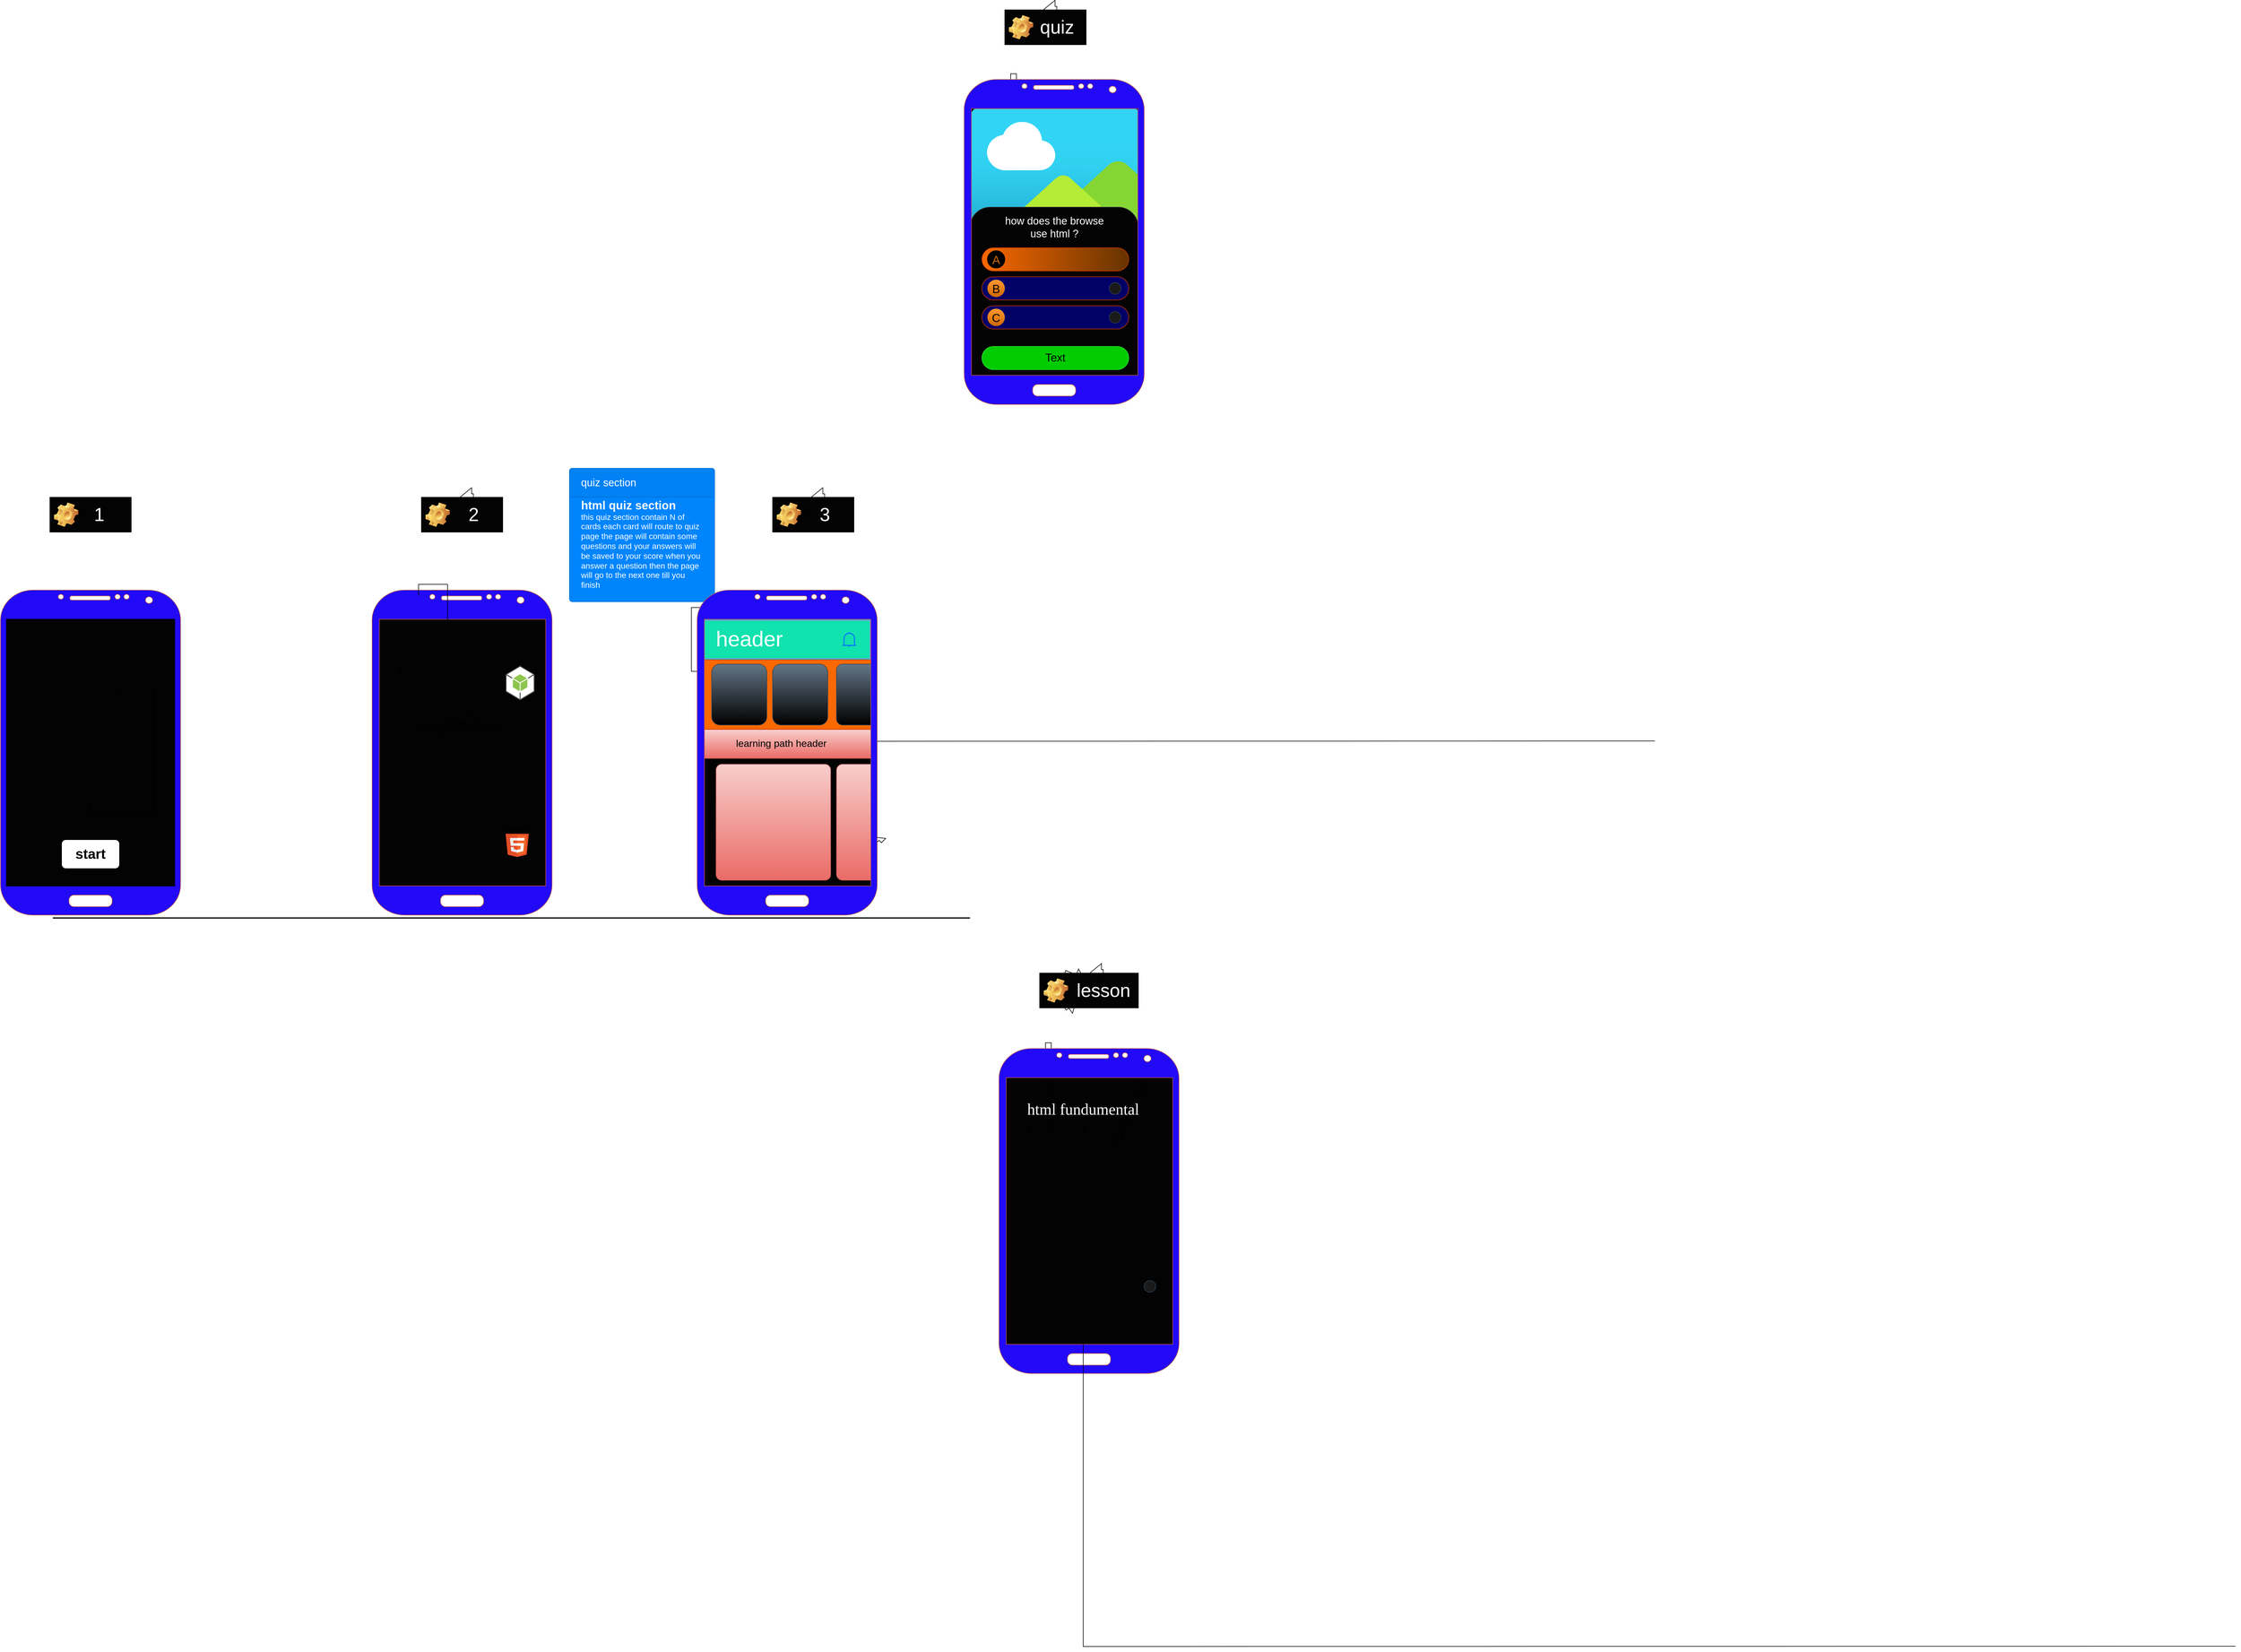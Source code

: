 <mxfile version="21.7.2" type="github">
  <diagram name="Page-1" id="X2JnDKoGHxt49fTbtLQz">
    <mxGraphModel dx="1578" dy="2067" grid="1" gridSize="10" guides="1" tooltips="1" connect="1" arrows="1" fold="1" page="1" pageScale="1" pageWidth="850" pageHeight="1100" math="0" shadow="0">
      <root>
        <mxCell id="0" />
        <mxCell id="1" parent="0" />
        <mxCell id="wpx5yHl7sN_ZGKeGzRwJ-62" value="" style="group" vertex="1" connectable="0" parent="1">
          <mxGeometry x="970" y="230" width="334" height="560" as="geometry" />
        </mxCell>
        <mxCell id="wpx5yHl7sN_ZGKeGzRwJ-46" value="" style="shape=ext;double=1;rounded=0;whiteSpace=wrap;html=1;fillColor=#030303;movable=1;resizable=1;rotatable=1;deletable=1;editable=1;locked=0;connectable=1;" vertex="1" parent="wpx5yHl7sN_ZGKeGzRwJ-62">
          <mxGeometry x="20" y="60" width="290" height="460" as="geometry" />
        </mxCell>
        <mxCell id="wpx5yHl7sN_ZGKeGzRwJ-51" value="" style="shape=image;html=1;verticalAlign=top;verticalLabelPosition=bottom;labelBackgroundColor=#ffffff;imageAspect=0;aspect=fixed;image=https://cdn2.iconfinder.com/data/icons/boxicons-solid-vol-2/24/bxs-planet-128.png;movable=1;resizable=1;rotatable=1;deletable=1;editable=1;locked=0;connectable=1;" vertex="1" parent="wpx5yHl7sN_ZGKeGzRwJ-62">
          <mxGeometry y="20" width="120" height="120" as="geometry" />
        </mxCell>
        <mxCell id="wpx5yHl7sN_ZGKeGzRwJ-53" value="" style="shape=image;html=1;verticalAlign=top;verticalLabelPosition=bottom;labelBackgroundColor=#ffffff;imageAspect=0;aspect=fixed;image=https://cdn2.iconfinder.com/data/icons/boxicons-solid-vol-2/24/bxs-planet-128.png;movable=1;resizable=1;rotatable=1;deletable=1;editable=1;locked=0;connectable=1;" vertex="1" parent="wpx5yHl7sN_ZGKeGzRwJ-62">
          <mxGeometry x="210" y="120" width="120" height="120" as="geometry" />
        </mxCell>
        <mxCell id="wpx5yHl7sN_ZGKeGzRwJ-54" value="" style="shape=image;html=1;verticalAlign=top;verticalLabelPosition=bottom;labelBackgroundColor=#ffffff;imageAspect=0;aspect=fixed;image=https://cdn2.iconfinder.com/data/icons/boxicons-solid-vol-2/24/bxs-planet-128.png;movable=1;resizable=1;rotatable=1;deletable=1;editable=1;locked=0;connectable=1;" vertex="1" parent="wpx5yHl7sN_ZGKeGzRwJ-62">
          <mxGeometry y="270" width="120" height="120" as="geometry" />
        </mxCell>
        <mxCell id="wpx5yHl7sN_ZGKeGzRwJ-55" value="" style="shape=image;html=1;verticalAlign=top;verticalLabelPosition=bottom;labelBackgroundColor=#ffffff;imageAspect=0;aspect=fixed;image=https://cdn2.iconfinder.com/data/icons/boxicons-solid-vol-2/24/bxs-planet-128.png;movable=1;resizable=1;rotatable=1;deletable=1;editable=1;locked=0;connectable=1;" vertex="1" parent="wpx5yHl7sN_ZGKeGzRwJ-62">
          <mxGeometry x="210" y="390" width="120" height="120" as="geometry" />
        </mxCell>
        <mxCell id="wpx5yHl7sN_ZGKeGzRwJ-44" value="" style="verticalLabelPosition=bottom;verticalAlign=top;html=1;shadow=0;dashed=0;strokeWidth=1;shape=mxgraph.android.phone2;strokeColor=#b85450;fillColor=#220AF8;movable=1;resizable=1;rotatable=1;deletable=1;editable=1;locked=0;connectable=1;perimeterSpacing=10;" vertex="1" parent="wpx5yHl7sN_ZGKeGzRwJ-62">
          <mxGeometry x="10" y="10" width="310" height="560" as="geometry" />
        </mxCell>
        <mxCell id="wpx5yHl7sN_ZGKeGzRwJ-52" style="edgeStyle=orthogonalEdgeStyle;rounded=0;orthogonalLoop=1;jettySize=auto;html=1;exitX=0.75;exitY=0;exitDx=0;exitDy=0;fontFamily=Helvetica;fontSize=12;fontColor=default;movable=1;resizable=1;rotatable=1;deletable=1;editable=1;locked=0;connectable=1;" edge="1" parent="wpx5yHl7sN_ZGKeGzRwJ-62" source="wpx5yHl7sN_ZGKeGzRwJ-51" target="wpx5yHl7sN_ZGKeGzRwJ-51">
          <mxGeometry relative="1" as="geometry" />
        </mxCell>
        <mxCell id="wpx5yHl7sN_ZGKeGzRwJ-88" value="" style="dashed=0;outlineConnect=0;html=1;align=center;labelPosition=center;verticalLabelPosition=bottom;verticalAlign=top;shape=mxgraph.weblogos.html5;rounded=0;fontFamily=Helvetica;fontSize=12;fontColor=#FFFFFF;fillColor=none;gradientColor=none;" vertex="1" parent="wpx5yHl7sN_ZGKeGzRwJ-62">
          <mxGeometry x="240" y="420" width="40" height="50" as="geometry" />
        </mxCell>
        <mxCell id="wpx5yHl7sN_ZGKeGzRwJ-89" value="" style="shape=image;html=1;verticalAlign=top;verticalLabelPosition=bottom;labelBackgroundColor=#ffffff;imageAspect=0;aspect=fixed;image=https://cdn1.iconfinder.com/data/icons/hawcons/32/699766-icon-12-file-css-128.png;rounded=0;fontFamily=Helvetica;fontSize=12;fontColor=#FFFFFF;fillColor=none;gradientColor=none;" vertex="1" parent="wpx5yHl7sN_ZGKeGzRwJ-62">
          <mxGeometry x="10" y="270" width="90" height="90" as="geometry" />
        </mxCell>
        <mxCell id="wpx5yHl7sN_ZGKeGzRwJ-91" value="" style="outlineConnect=0;dashed=0;verticalLabelPosition=bottom;verticalAlign=top;align=center;html=1;shape=mxgraph.aws3.android;fillColor=#8CC64F;gradientColor=none;rounded=0;fontFamily=Helvetica;fontSize=12;fontColor=#FFFFFF;" vertex="1" parent="wpx5yHl7sN_ZGKeGzRwJ-62">
          <mxGeometry x="240" y="140" width="50" height="60" as="geometry" />
        </mxCell>
        <mxCell id="wpx5yHl7sN_ZGKeGzRwJ-92" value="" style="shape=image;html=1;verticalAlign=top;verticalLabelPosition=bottom;labelBackgroundColor=#ffffff;imageAspect=0;aspect=fixed;image=https://cdn1.iconfinder.com/data/icons/hawcons/32/700045-icon-86-document-file-php-128.png;rounded=0;fontFamily=Helvetica;fontSize=12;fontColor=#FFFFFF;fillColor=none;gradientColor=none;" vertex="1" parent="wpx5yHl7sN_ZGKeGzRwJ-62">
          <mxGeometry x="40" y="60" width="50" height="50" as="geometry" />
        </mxCell>
        <mxCell id="wpx5yHl7sN_ZGKeGzRwJ-64" value="" style="group" vertex="1" connectable="0" parent="1">
          <mxGeometry x="1065" y="80" width="140" height="60" as="geometry" />
        </mxCell>
        <mxCell id="wpx5yHl7sN_ZGKeGzRwJ-58" value="f" style="label;whiteSpace=wrap;html=1;image=img/clipart/Gear_128x128.png;rounded=0;strokeColor=default;fontFamily=Helvetica;fontSize=12;fontColor=default;fillColor=#030303;" vertex="1" parent="wpx5yHl7sN_ZGKeGzRwJ-64">
          <mxGeometry width="140" height="60" as="geometry" />
        </mxCell>
        <mxCell id="wpx5yHl7sN_ZGKeGzRwJ-60" value="2" style="text;html=1;strokeColor=none;fillColor=none;align=center;verticalAlign=middle;whiteSpace=wrap;rounded=0;fontSize=32;fontFamily=Helvetica;fontColor=#FFFFFF;perimeterSpacing=16;strokeWidth=7;" vertex="1" parent="wpx5yHl7sN_ZGKeGzRwJ-64">
          <mxGeometry x="60" y="15" width="60" height="30" as="geometry" />
        </mxCell>
        <mxCell id="wpx5yHl7sN_ZGKeGzRwJ-63" style="edgeStyle=none;shape=flexArrow;rounded=0;orthogonalLoop=1;jettySize=auto;html=1;exitX=0.5;exitY=0;exitDx=0;exitDy=0;entryX=0.25;entryY=0;entryDx=0;entryDy=0;fontFamily=Helvetica;fontSize=12;fontColor=#FFFFFF;" edge="1" parent="wpx5yHl7sN_ZGKeGzRwJ-64" source="wpx5yHl7sN_ZGKeGzRwJ-60" target="wpx5yHl7sN_ZGKeGzRwJ-60">
          <mxGeometry relative="1" as="geometry" />
        </mxCell>
        <mxCell id="wpx5yHl7sN_ZGKeGzRwJ-65" value="" style="group" vertex="1" connectable="0" parent="1">
          <mxGeometry x="425" y="80" width="140" height="60" as="geometry" />
        </mxCell>
        <mxCell id="wpx5yHl7sN_ZGKeGzRwJ-56" value="f" style="label;whiteSpace=wrap;html=1;image=img/clipart/Gear_128x128.png;rounded=0;strokeColor=default;fontFamily=Helvetica;fontSize=12;fontColor=default;fillColor=#030303;" vertex="1" parent="wpx5yHl7sN_ZGKeGzRwJ-65">
          <mxGeometry width="140" height="60" as="geometry" />
        </mxCell>
        <mxCell id="wpx5yHl7sN_ZGKeGzRwJ-57" value="1" style="text;html=1;strokeColor=none;fillColor=none;align=center;verticalAlign=middle;whiteSpace=wrap;rounded=0;fontSize=32;fontFamily=Helvetica;fontColor=#FFFFFF;perimeterSpacing=16;strokeWidth=7;" vertex="1" parent="wpx5yHl7sN_ZGKeGzRwJ-65">
          <mxGeometry x="55" y="15" width="60" height="30" as="geometry" />
        </mxCell>
        <mxCell id="wpx5yHl7sN_ZGKeGzRwJ-74" value="" style="shape=link;html=1;rounded=0;fontFamily=Helvetica;fontSize=12;fontColor=#FFFFFF;" edge="1" parent="1">
          <mxGeometry width="100" relative="1" as="geometry">
            <mxPoint x="1080" y="480" as="sourcePoint" />
            <mxPoint x="1180" y="480" as="targetPoint" />
          </mxGeometry>
        </mxCell>
        <mxCell id="wpx5yHl7sN_ZGKeGzRwJ-76" value="" style="line;strokeWidth=2;html=1;rounded=0;fontFamily=Helvetica;fontSize=12;fontColor=#FFFFFF;fillColor=none;gradientColor=none;" vertex="1" parent="1">
          <mxGeometry x="1050" y="470" width="160" height="10" as="geometry" />
        </mxCell>
        <mxCell id="wpx5yHl7sN_ZGKeGzRwJ-77" value="" style="line;strokeWidth=2;html=1;rounded=0;fontFamily=Helvetica;fontSize=12;fontColor=#FFFFFF;fillColor=none;gradientColor=none;" vertex="1" parent="1">
          <mxGeometry x="430" y="700" width="1580" height="210" as="geometry" />
        </mxCell>
        <mxCell id="wpx5yHl7sN_ZGKeGzRwJ-78" value="" style="group" vertex="1" connectable="0" parent="1">
          <mxGeometry x="340" y="240" width="310" height="560" as="geometry" />
        </mxCell>
        <mxCell id="wpx5yHl7sN_ZGKeGzRwJ-9" value="" style="verticalLabelPosition=bottom;verticalAlign=top;html=1;shadow=0;dashed=0;strokeWidth=1;shape=mxgraph.android.phone2;strokeColor=#b85450;fillColor=#220AF8;movable=1;resizable=1;rotatable=1;deletable=1;editable=1;locked=0;connectable=1;" vertex="1" parent="wpx5yHl7sN_ZGKeGzRwJ-78">
          <mxGeometry width="310" height="560" as="geometry" />
        </mxCell>
        <mxCell id="wpx5yHl7sN_ZGKeGzRwJ-22" value="" style="group;movable=1;resizable=1;rotatable=1;deletable=1;editable=1;locked=0;connectable=1;" vertex="1" connectable="0" parent="wpx5yHl7sN_ZGKeGzRwJ-78">
          <mxGeometry x="10" y="50" width="290" height="460" as="geometry" />
        </mxCell>
        <mxCell id="wpx5yHl7sN_ZGKeGzRwJ-13" value="" style="shape=ext;double=1;rounded=0;whiteSpace=wrap;html=1;fillColor=#030303;movable=1;resizable=1;rotatable=1;deletable=1;editable=1;locked=0;connectable=1;" vertex="1" parent="wpx5yHl7sN_ZGKeGzRwJ-22">
          <mxGeometry width="290" height="460" as="geometry" />
        </mxCell>
        <mxCell id="wpx5yHl7sN_ZGKeGzRwJ-24" value="" style="group;movable=1;resizable=1;rotatable=1;deletable=1;editable=1;locked=0;connectable=1;" vertex="1" connectable="0" parent="wpx5yHl7sN_ZGKeGzRwJ-22">
          <mxGeometry x="95" y="380" width="100" height="50" as="geometry" />
        </mxCell>
        <mxCell id="wpx5yHl7sN_ZGKeGzRwJ-17" value="" style="rounded=1;whiteSpace=wrap;html=1;movable=1;resizable=1;rotatable=1;deletable=1;editable=1;locked=0;connectable=1;" vertex="1" parent="wpx5yHl7sN_ZGKeGzRwJ-24">
          <mxGeometry width="100" height="50" as="geometry" />
        </mxCell>
        <mxCell id="wpx5yHl7sN_ZGKeGzRwJ-20" value="&lt;h1&gt;start&lt;/h1&gt;" style="text;html=1;strokeColor=none;fillColor=none;align=center;verticalAlign=middle;whiteSpace=wrap;rounded=0;movable=1;resizable=1;rotatable=1;deletable=1;editable=1;locked=0;connectable=1;" vertex="1" parent="wpx5yHl7sN_ZGKeGzRwJ-24">
          <mxGeometry x="20" y="10" width="60" height="30" as="geometry" />
        </mxCell>
        <mxCell id="wpx5yHl7sN_ZGKeGzRwJ-25" value="" style="group;movable=1;resizable=1;rotatable=1;deletable=1;editable=1;locked=0;connectable=1;" vertex="1" connectable="0" parent="wpx5yHl7sN_ZGKeGzRwJ-22">
          <mxGeometry x="55" y="140" width="180" height="180" as="geometry" />
        </mxCell>
        <mxCell id="wpx5yHl7sN_ZGKeGzRwJ-19" value="" style="shape=image;html=1;verticalAlign=top;verticalLabelPosition=bottom;labelBackgroundColor=#ffffff;imageAspect=0;aspect=fixed;image=https://cdn2.iconfinder.com/data/icons/boxicons-solid-vol-2/24/bxs-planet-128.png;movable=1;resizable=1;rotatable=1;deletable=1;editable=1;locked=0;connectable=1;" vertex="1" parent="wpx5yHl7sN_ZGKeGzRwJ-25">
          <mxGeometry width="180" height="180" as="geometry" />
        </mxCell>
        <mxCell id="wpx5yHl7sN_ZGKeGzRwJ-23" style="edgeStyle=orthogonalEdgeStyle;rounded=0;orthogonalLoop=1;jettySize=auto;html=1;exitX=0.75;exitY=0;exitDx=0;exitDy=0;fontFamily=Helvetica;fontSize=12;fontColor=default;movable=1;resizable=1;rotatable=1;deletable=1;editable=1;locked=0;connectable=1;" edge="1" parent="wpx5yHl7sN_ZGKeGzRwJ-25" source="wpx5yHl7sN_ZGKeGzRwJ-19" target="wpx5yHl7sN_ZGKeGzRwJ-19">
          <mxGeometry relative="1" as="geometry" />
        </mxCell>
        <mxCell id="wpx5yHl7sN_ZGKeGzRwJ-80" value="" style="edgeStyle=elbowEdgeStyle;elbow=vertical;endArrow=classic;html=1;curved=0;rounded=0;endSize=8;startSize=8;fontFamily=Helvetica;fontSize=12;fontColor=#FFFFFF;shape=flexArrow;" edge="1" parent="1">
          <mxGeometry width="50" height="50" relative="1" as="geometry">
            <mxPoint x="1100" y="500" as="sourcePoint" />
            <mxPoint x="1150" y="450" as="targetPoint" />
          </mxGeometry>
        </mxCell>
        <mxCell id="wpx5yHl7sN_ZGKeGzRwJ-83" value="" style="group" vertex="1" connectable="0" parent="1">
          <mxGeometry x="1670" y="80" width="140" height="60" as="geometry" />
        </mxCell>
        <mxCell id="wpx5yHl7sN_ZGKeGzRwJ-84" value="f" style="label;whiteSpace=wrap;html=1;image=img/clipart/Gear_128x128.png;rounded=0;strokeColor=default;fontFamily=Helvetica;fontSize=12;fontColor=default;fillColor=#030303;" vertex="1" parent="wpx5yHl7sN_ZGKeGzRwJ-83">
          <mxGeometry width="140" height="60" as="geometry" />
        </mxCell>
        <mxCell id="wpx5yHl7sN_ZGKeGzRwJ-85" value="3" style="text;html=1;strokeColor=none;fillColor=none;align=center;verticalAlign=middle;whiteSpace=wrap;rounded=0;fontSize=32;fontFamily=Helvetica;fontColor=#FFFFFF;perimeterSpacing=16;strokeWidth=7;" vertex="1" parent="wpx5yHl7sN_ZGKeGzRwJ-83">
          <mxGeometry x="60" y="15" width="60" height="30" as="geometry" />
        </mxCell>
        <mxCell id="wpx5yHl7sN_ZGKeGzRwJ-86" style="edgeStyle=none;shape=flexArrow;rounded=0;orthogonalLoop=1;jettySize=auto;html=1;exitX=0.5;exitY=0;exitDx=0;exitDy=0;entryX=0.25;entryY=0;entryDx=0;entryDy=0;fontFamily=Helvetica;fontSize=12;fontColor=#FFFFFF;" edge="1" parent="wpx5yHl7sN_ZGKeGzRwJ-83" source="wpx5yHl7sN_ZGKeGzRwJ-85" target="wpx5yHl7sN_ZGKeGzRwJ-85">
          <mxGeometry relative="1" as="geometry" />
        </mxCell>
        <mxCell id="wpx5yHl7sN_ZGKeGzRwJ-133" value="&lt;span style=&quot;font-size: 20px;&quot;&gt;&lt;b&gt;html quiz section&amp;nbsp;&lt;/b&gt;&lt;/span&gt;&lt;br style=&quot;font-size: 14px&quot;&gt;this quiz section contain N of cards each card will route to quiz page the page will contain some questions and your answers will be saved to your score when you answer a question then the page will go to the next one till you finish&amp;nbsp;" style="html=1;shadow=0;dashed=0;shape=mxgraph.bootstrap.rrect;rSize=5;strokeColor=#0071D5;html=1;whiteSpace=wrap;fillColor=#0085FC;fontColor=#ffffff;verticalAlign=bottom;align=left;spacing=20;spacingBottom=0;fontSize=14;rounded=0;fontFamily=Helvetica;" vertex="1" parent="1">
          <mxGeometry x="1320" y="30" width="250" height="230" as="geometry" />
        </mxCell>
        <mxCell id="wpx5yHl7sN_ZGKeGzRwJ-134" value="quiz section&amp;nbsp;" style="html=1;shadow=0;dashed=0;shape=mxgraph.bootstrap.topButton;rSize=5;perimeter=none;whiteSpace=wrap;fillColor=#0081F4;strokeColor=#0071D5;fontColor=#ffffff;resizeWidth=1;fontSize=18;align=left;spacing=20;rounded=0;fontFamily=Helvetica;" vertex="1" parent="wpx5yHl7sN_ZGKeGzRwJ-133">
          <mxGeometry width="250" height="50" relative="1" as="geometry" />
        </mxCell>
        <mxCell id="wpx5yHl7sN_ZGKeGzRwJ-66" value="" style="group;" vertex="1" connectable="0" parent="1">
          <mxGeometry x="1530" y="240" width="330" height="560" as="geometry" />
        </mxCell>
        <mxCell id="wpx5yHl7sN_ZGKeGzRwJ-144" value="" style="rounded=1;whiteSpace=wrap;html=1;fontFamily=Helvetica;fontSize=12;fillColor=#f8cecc;gradientColor=#ea6b66;strokeColor=#b85450;" vertex="1" parent="wpx5yHl7sN_ZGKeGzRwJ-66">
          <mxGeometry x="42.5" y="300" width="197.5" height="200" as="geometry" />
        </mxCell>
        <mxCell id="wpx5yHl7sN_ZGKeGzRwJ-67" value="" style="shape=ext;double=1;rounded=0;whiteSpace=wrap;html=1;fillColor=#030303;movable=1;resizable=1;rotatable=1;deletable=1;editable=1;locked=0;connectable=1;" vertex="1" parent="wpx5yHl7sN_ZGKeGzRwJ-66">
          <mxGeometry x="20" y="50" width="290" height="460" as="geometry" />
        </mxCell>
        <mxCell id="wpx5yHl7sN_ZGKeGzRwJ-73" style="edgeStyle=orthogonalEdgeStyle;rounded=0;orthogonalLoop=1;jettySize=auto;html=1;exitX=0.75;exitY=0;exitDx=0;exitDy=0;fontFamily=Helvetica;fontSize=12;fontColor=default;movable=1;resizable=1;rotatable=1;deletable=1;editable=1;locked=0;connectable=1;" edge="1" parent="wpx5yHl7sN_ZGKeGzRwJ-66" source="wpx5yHl7sN_ZGKeGzRwJ-93">
          <mxGeometry relative="1" as="geometry">
            <mxPoint x="90" y="20" as="sourcePoint" />
            <mxPoint x="60.0" y="140" as="targetPoint" />
          </mxGeometry>
        </mxCell>
        <mxCell id="wpx5yHl7sN_ZGKeGzRwJ-94" value="" style="edgeStyle=orthogonalEdgeStyle;rounded=0;orthogonalLoop=1;jettySize=auto;html=1;exitX=0.75;exitY=0;exitDx=0;exitDy=0;fontFamily=Helvetica;fontSize=12;fontColor=default;movable=1;resizable=1;rotatable=1;deletable=1;editable=1;locked=0;connectable=1;" edge="1" parent="wpx5yHl7sN_ZGKeGzRwJ-66" target="wpx5yHl7sN_ZGKeGzRwJ-93">
          <mxGeometry relative="1" as="geometry">
            <mxPoint x="1660" y="260" as="sourcePoint" />
            <mxPoint x="1630.0" y="380" as="targetPoint" />
          </mxGeometry>
        </mxCell>
        <mxCell id="wpx5yHl7sN_ZGKeGzRwJ-93" value="" style="shape=ext;double=1;rounded=0;whiteSpace=wrap;html=1;fontFamily=Helvetica;fontSize=12;fontColor=#FFFFFF;fillColor=#12e2ae;gradientColor=none;strokeColor=#B266FF;" vertex="1" parent="wpx5yHl7sN_ZGKeGzRwJ-66">
          <mxGeometry x="20" y="50" width="290" height="70" as="geometry" />
        </mxCell>
        <mxCell id="wpx5yHl7sN_ZGKeGzRwJ-103" value="header" style="text;html=1;strokeColor=none;fillColor=none;align=center;verticalAlign=middle;whiteSpace=wrap;rounded=0;fontSize=37;fontFamily=Helvetica;fontColor=#FFFFFF;" vertex="1" parent="wpx5yHl7sN_ZGKeGzRwJ-66">
          <mxGeometry x="70" y="70" width="60" height="30" as="geometry" />
        </mxCell>
        <mxCell id="wpx5yHl7sN_ZGKeGzRwJ-104" value="" style="html=1;verticalLabelPosition=bottom;align=center;labelBackgroundColor=#ffffff;verticalAlign=top;strokeWidth=2;strokeColor=#0080F0;shadow=0;dashed=0;shape=mxgraph.ios7.icons.bell;rounded=0;fontFamily=Helvetica;fontSize=12;fontColor=#FFFFFF;fillColor=none;gradientColor=none;" vertex="1" parent="wpx5yHl7sN_ZGKeGzRwJ-66">
          <mxGeometry x="260" y="73.45" width="24" height="23.1" as="geometry" />
        </mxCell>
        <mxCell id="wpx5yHl7sN_ZGKeGzRwJ-136" value="" style="rounded=0;whiteSpace=wrap;html=1;fontFamily=Helvetica;fontSize=12;fillColor=#f8cecc;gradientColor=#ea6b66;strokeColor=#b85450;" vertex="1" parent="wpx5yHl7sN_ZGKeGzRwJ-66">
          <mxGeometry x="20" y="240" width="290" height="50" as="geometry" />
        </mxCell>
        <mxCell id="wpx5yHl7sN_ZGKeGzRwJ-137" value="learning path header" style="text;html=1;strokeColor=none;fillColor=none;align=center;verticalAlign=middle;whiteSpace=wrap;rounded=0;fontSize=17;fontFamily=Helvetica;fontColor=#000000;" vertex="1" parent="wpx5yHl7sN_ZGKeGzRwJ-66">
          <mxGeometry x="70" y="250" width="170" height="30" as="geometry" />
        </mxCell>
        <mxCell id="wpx5yHl7sN_ZGKeGzRwJ-138" value="" style="group" vertex="1" connectable="0" parent="wpx5yHl7sN_ZGKeGzRwJ-66">
          <mxGeometry x="20" y="120" width="300" height="120" as="geometry" />
        </mxCell>
        <mxCell id="wpx5yHl7sN_ZGKeGzRwJ-105" value="" style="rounded=0;whiteSpace=wrap;html=1;fontFamily=Helvetica;fontSize=12;fontColor=#000000;fillColor=#fa6800;strokeColor=#C73500;" vertex="1" parent="wpx5yHl7sN_ZGKeGzRwJ-138">
          <mxGeometry width="290" height="120" as="geometry" />
        </mxCell>
        <mxCell id="wpx5yHl7sN_ZGKeGzRwJ-106" value="" style="rounded=1;whiteSpace=wrap;html=1;fontFamily=Helvetica;fontSize=12;fontColor=#ffffff;fillColor=#647687;strokeColor=#314354;gradientColor=default;" vertex="1" parent="wpx5yHl7sN_ZGKeGzRwJ-138">
          <mxGeometry x="15" y="7.5" width="95" height="105" as="geometry" />
        </mxCell>
        <mxCell id="wpx5yHl7sN_ZGKeGzRwJ-107" value="" style="rounded=1;whiteSpace=wrap;html=1;fontFamily=Helvetica;fontSize=12;fontColor=#ffffff;fillColor=#647687;strokeColor=#314354;gradientColor=default;" vertex="1" parent="wpx5yHl7sN_ZGKeGzRwJ-138">
          <mxGeometry x="120" y="7.5" width="95" height="105" as="geometry" />
        </mxCell>
        <mxCell id="wpx5yHl7sN_ZGKeGzRwJ-132" value="" style="rounded=1;whiteSpace=wrap;html=1;fontFamily=Helvetica;fontSize=12;fontColor=#ffffff;fillColor=#647687;strokeColor=#314354;gradientColor=default;" vertex="1" parent="wpx5yHl7sN_ZGKeGzRwJ-138">
          <mxGeometry x="230" y="7.5" width="70" height="105" as="geometry" />
        </mxCell>
        <mxCell id="wpx5yHl7sN_ZGKeGzRwJ-140" value="" style="rounded=0;whiteSpace=wrap;html=1;fontFamily=Helvetica;fontSize=12;fontColor=#FFFFFF;fillColor=none;gradientColor=none;" vertex="1" parent="wpx5yHl7sN_ZGKeGzRwJ-66">
          <mxGeometry x="120" y="300" width="120" height="60" as="geometry" />
        </mxCell>
        <mxCell id="wpx5yHl7sN_ZGKeGzRwJ-145" value="" style="rounded=1;whiteSpace=wrap;html=1;fontFamily=Helvetica;fontSize=12;fillColor=#f8cecc;gradientColor=#ea6b66;strokeColor=#b85450;arcSize=5;" vertex="1" parent="wpx5yHl7sN_ZGKeGzRwJ-66">
          <mxGeometry x="42.5" y="300" width="197.5" height="200" as="geometry" />
        </mxCell>
        <mxCell id="wpx5yHl7sN_ZGKeGzRwJ-142" value="" style="rounded=1;whiteSpace=wrap;html=1;fontFamily=Helvetica;fontSize=12;fillColor=#f8cecc;gradientColor=#ea6b66;strokeColor=#b85450;" vertex="1" parent="wpx5yHl7sN_ZGKeGzRwJ-66">
          <mxGeometry x="250" y="300" width="70" height="200" as="geometry" />
        </mxCell>
        <mxCell id="wpx5yHl7sN_ZGKeGzRwJ-143" style="edgeStyle=none;shape=flexArrow;rounded=0;orthogonalLoop=1;jettySize=auto;html=1;fontFamily=Helvetica;fontSize=12;fontColor=#FFFFFF;" edge="1" parent="wpx5yHl7sN_ZGKeGzRwJ-66" source="wpx5yHl7sN_ZGKeGzRwJ-142" target="wpx5yHl7sN_ZGKeGzRwJ-67">
          <mxGeometry relative="1" as="geometry" />
        </mxCell>
        <mxCell id="wpx5yHl7sN_ZGKeGzRwJ-72" value="" style="verticalLabelPosition=bottom;verticalAlign=top;html=1;shadow=0;dashed=0;strokeWidth=1;shape=mxgraph.android.phone2;strokeColor=#b85450;fillColor=#220AF8;movable=1;resizable=1;rotatable=1;deletable=1;editable=1;locked=0;connectable=1;perimeterSpacing=10;" vertex="1" parent="wpx5yHl7sN_ZGKeGzRwJ-66">
          <mxGeometry x="10" width="310" height="560" as="geometry" />
        </mxCell>
        <mxCell id="wpx5yHl7sN_ZGKeGzRwJ-217" value="" style="group" vertex="1" connectable="0" parent="1">
          <mxGeometry x="1990" y="-760" width="334" height="670" as="geometry" />
        </mxCell>
        <mxCell id="wpx5yHl7sN_ZGKeGzRwJ-146" value="" style="group;strokeWidth=0;fontSize=7;" vertex="1" connectable="0" parent="wpx5yHl7sN_ZGKeGzRwJ-217">
          <mxGeometry y="110" width="334" height="560" as="geometry" />
        </mxCell>
        <mxCell id="wpx5yHl7sN_ZGKeGzRwJ-147" value="" style="shape=ext;double=1;rounded=0;whiteSpace=wrap;html=1;fillColor=#030303;movable=1;resizable=1;rotatable=1;deletable=1;editable=1;locked=0;connectable=1;" vertex="1" parent="wpx5yHl7sN_ZGKeGzRwJ-146">
          <mxGeometry x="20" y="60" width="290" height="460" as="geometry" />
        </mxCell>
        <mxCell id="wpx5yHl7sN_ZGKeGzRwJ-158" style="edgeStyle=none;shape=flexArrow;rounded=0;orthogonalLoop=1;jettySize=auto;html=1;exitX=0;exitY=0.5;exitDx=0;exitDy=0;fontFamily=Helvetica;fontSize=12;fontColor=#FFFFFF;" edge="1" parent="wpx5yHl7sN_ZGKeGzRwJ-146" target="wpx5yHl7sN_ZGKeGzRwJ-147">
          <mxGeometry relative="1" as="geometry">
            <mxPoint x="210.0" y="180.0" as="sourcePoint" />
          </mxGeometry>
        </mxCell>
        <mxCell id="wpx5yHl7sN_ZGKeGzRwJ-153" style="edgeStyle=orthogonalEdgeStyle;rounded=0;orthogonalLoop=1;jettySize=auto;html=1;exitX=0.75;exitY=0;exitDx=0;exitDy=0;fontFamily=Helvetica;fontSize=12;fontColor=default;movable=1;resizable=1;rotatable=1;deletable=1;editable=1;locked=0;connectable=1;" edge="1" parent="wpx5yHl7sN_ZGKeGzRwJ-146">
          <mxGeometry relative="1" as="geometry">
            <mxPoint x="90.0" y="20" as="sourcePoint" />
            <mxPoint x="60.0" y="140.0" as="targetPoint" />
            <Array as="points">
              <mxPoint x="90" />
              <mxPoint x="100" />
              <mxPoint x="100" y="160" />
              <mxPoint x="60" y="160" />
            </Array>
          </mxGeometry>
        </mxCell>
        <mxCell id="wpx5yHl7sN_ZGKeGzRwJ-160" value="" style="image;aspect=fixed;html=1;points=[];align=center;fontSize=12;image=img/lib/azure2/general/Image.svg;rounded=0;fontFamily=Helvetica;fontColor=#FFFFFF;fillColor=none;gradientColor=none;" vertex="1" parent="wpx5yHl7sN_ZGKeGzRwJ-146">
          <mxGeometry x="21.54" y="60" width="290.91" height="200" as="geometry" />
        </mxCell>
        <mxCell id="wpx5yHl7sN_ZGKeGzRwJ-161" value="" style="rounded=1;whiteSpace=wrap;html=1;fontFamily=Helvetica;fontSize=12;fillColor=#030303;strokeColor=#36393d;arcSize=12;" vertex="1" parent="wpx5yHl7sN_ZGKeGzRwJ-146">
          <mxGeometry x="20" y="230" width="290" height="320" as="geometry" />
        </mxCell>
        <mxCell id="wpx5yHl7sN_ZGKeGzRwJ-152" value="" style="verticalLabelPosition=bottom;verticalAlign=top;html=1;shadow=0;dashed=0;strokeWidth=1;shape=mxgraph.android.phone2;strokeColor=#b85450;fillColor=#220AF8;movable=1;resizable=1;rotatable=1;deletable=1;editable=1;locked=0;connectable=1;perimeterSpacing=10;" vertex="1" parent="wpx5yHl7sN_ZGKeGzRwJ-146">
          <mxGeometry x="10" y="10" width="310" height="560" as="geometry" />
        </mxCell>
        <mxCell id="wpx5yHl7sN_ZGKeGzRwJ-162" value="" style="rounded=1;whiteSpace=wrap;html=1;fontFamily=Helvetica;fontSize=12;fillColor=#fa6800;strokeColor=#C73500;fontColor=#000000;arcSize=50;gradientColor=#663300;gradientDirection=east;" vertex="1" parent="wpx5yHl7sN_ZGKeGzRwJ-146">
          <mxGeometry x="40.49" y="300" width="253" height="40" as="geometry" />
        </mxCell>
        <mxCell id="wpx5yHl7sN_ZGKeGzRwJ-164" value="" style="rounded=1;whiteSpace=wrap;html=1;fontFamily=Helvetica;fontSize=12;fillColor=#000066;strokeColor=#C73500;fontColor=#000000;arcSize=50;" vertex="1" parent="wpx5yHl7sN_ZGKeGzRwJ-146">
          <mxGeometry x="40.5" y="350" width="253" height="40" as="geometry" />
        </mxCell>
        <mxCell id="wpx5yHl7sN_ZGKeGzRwJ-174" value="" style="rounded=1;whiteSpace=wrap;html=1;fontFamily=Helvetica;fontSize=12;fillColor=#000066;strokeColor=#C73500;fontColor=#000000;arcSize=50;" vertex="1" parent="wpx5yHl7sN_ZGKeGzRwJ-146">
          <mxGeometry x="40.5" y="400" width="253" height="40" as="geometry" />
        </mxCell>
        <mxCell id="wpx5yHl7sN_ZGKeGzRwJ-175" value="" style="rounded=1;whiteSpace=wrap;html=1;fontFamily=Helvetica;fontSize=12;fillColor=#00CC00;strokeColor=#30d933;fontColor=#ffffff;arcSize=50;" vertex="1" parent="wpx5yHl7sN_ZGKeGzRwJ-146">
          <mxGeometry x="40.5" y="470" width="253" height="40" as="geometry" />
        </mxCell>
        <mxCell id="wpx5yHl7sN_ZGKeGzRwJ-176" value="Text" style="text;html=1;strokeColor=none;fillColor=none;align=center;verticalAlign=middle;whiteSpace=wrap;rounded=0;fontSize=19;fontFamily=Helvetica;fontColor=#000000;" vertex="1" parent="wpx5yHl7sN_ZGKeGzRwJ-146">
          <mxGeometry x="137" y="475" width="60" height="30" as="geometry" />
        </mxCell>
        <mxCell id="wpx5yHl7sN_ZGKeGzRwJ-180" value="" style="group" vertex="1" connectable="0" parent="wpx5yHl7sN_ZGKeGzRwJ-146">
          <mxGeometry x="50" y="305" width="30.49" height="30" as="geometry" />
        </mxCell>
        <mxCell id="wpx5yHl7sN_ZGKeGzRwJ-177" value="" style="ellipse;whiteSpace=wrap;html=1;aspect=fixed;rounded=0;fontFamily=Helvetica;fontSize=12;fontColor=#FFFFFF;fillColor=#000000;gradientColor=none;strokeColor=#000000;" vertex="1" parent="wpx5yHl7sN_ZGKeGzRwJ-180">
          <mxGeometry width="30" height="30" as="geometry" />
        </mxCell>
        <mxCell id="wpx5yHl7sN_ZGKeGzRwJ-178" value="A" style="text;html=1;strokeColor=none;fillColor=none;align=center;verticalAlign=middle;whiteSpace=wrap;rounded=0;fontSize=20;fontFamily=Helvetica;fontColor=#CC6600;" vertex="1" parent="wpx5yHl7sN_ZGKeGzRwJ-180">
          <mxGeometry y="7.5" width="30.49" height="15" as="geometry" />
        </mxCell>
        <mxCell id="wpx5yHl7sN_ZGKeGzRwJ-181" value="" style="group" vertex="1" connectable="0" parent="wpx5yHl7sN_ZGKeGzRwJ-146">
          <mxGeometry x="50" y="355" width="30.49" height="30" as="geometry" />
        </mxCell>
        <mxCell id="wpx5yHl7sN_ZGKeGzRwJ-182" value="" style="ellipse;whiteSpace=wrap;html=1;aspect=fixed;rounded=0;fontFamily=Helvetica;fontSize=12;fontColor=#000000;fillColor=#FF9933;strokeColor=none;gradientColor=#CC6600;" vertex="1" parent="wpx5yHl7sN_ZGKeGzRwJ-181">
          <mxGeometry width="30" height="30" as="geometry" />
        </mxCell>
        <mxCell id="wpx5yHl7sN_ZGKeGzRwJ-183" value="B" style="text;html=1;strokeColor=none;fillColor=none;align=center;verticalAlign=middle;whiteSpace=wrap;rounded=0;fontSize=20;fontFamily=Helvetica;fontColor=#000000;" vertex="1" parent="wpx5yHl7sN_ZGKeGzRwJ-181">
          <mxGeometry y="7.5" width="30.49" height="15" as="geometry" />
        </mxCell>
        <mxCell id="wpx5yHl7sN_ZGKeGzRwJ-206" value="" style="group" vertex="1" connectable="0" parent="wpx5yHl7sN_ZGKeGzRwJ-146">
          <mxGeometry x="50" y="405" width="30.49" height="30" as="geometry" />
        </mxCell>
        <mxCell id="wpx5yHl7sN_ZGKeGzRwJ-207" value="" style="ellipse;whiteSpace=wrap;html=1;aspect=fixed;rounded=0;fontFamily=Helvetica;fontSize=12;fontColor=#000000;fillColor=#FF9933;strokeColor=none;gradientColor=#CC6600;" vertex="1" parent="wpx5yHl7sN_ZGKeGzRwJ-206">
          <mxGeometry width="30" height="30" as="geometry" />
        </mxCell>
        <mxCell id="wpx5yHl7sN_ZGKeGzRwJ-208" value="C" style="text;html=1;strokeColor=none;fillColor=none;align=center;verticalAlign=middle;whiteSpace=wrap;rounded=0;fontSize=20;fontFamily=Helvetica;fontColor=#000000;" vertex="1" parent="wpx5yHl7sN_ZGKeGzRwJ-206">
          <mxGeometry y="7.5" width="30.49" height="15" as="geometry" />
        </mxCell>
        <mxCell id="wpx5yHl7sN_ZGKeGzRwJ-209" value="" style="shape=image;html=1;verticalAlign=top;verticalLabelPosition=bottom;labelBackgroundColor=#ffffff;imageAspect=0;aspect=fixed;image=https://cdn4.iconfinder.com/data/icons/web-ui-color/128/Checkmark-128.png;rounded=0;fontFamily=Helvetica;fontSize=12;fontColor=#FFFFFF;fillColor=none;gradientColor=none;" vertex="1" parent="wpx5yHl7sN_ZGKeGzRwJ-146">
          <mxGeometry x="260" y="310" width="20" height="20" as="geometry" />
        </mxCell>
        <mxCell id="wpx5yHl7sN_ZGKeGzRwJ-210" value="" style="ellipse;whiteSpace=wrap;html=1;aspect=fixed;rounded=0;fontFamily=Helvetica;fontSize=12;fontColor=#ffffff;fillColor=#1A1A1A;strokeColor=#314354;" vertex="1" parent="wpx5yHl7sN_ZGKeGzRwJ-146">
          <mxGeometry x="260" y="360" width="20" height="20" as="geometry" />
        </mxCell>
        <mxCell id="wpx5yHl7sN_ZGKeGzRwJ-211" value="" style="ellipse;whiteSpace=wrap;html=1;aspect=fixed;rounded=0;fontFamily=Helvetica;fontSize=12;fontColor=#ffffff;fillColor=#1A1A1A;strokeColor=#314354;" vertex="1" parent="wpx5yHl7sN_ZGKeGzRwJ-146">
          <mxGeometry x="260" y="410" width="20" height="20" as="geometry" />
        </mxCell>
        <mxCell id="wpx5yHl7sN_ZGKeGzRwJ-212" value="how does the browse use html ?" style="text;html=1;strokeColor=none;fillColor=none;align=center;verticalAlign=middle;whiteSpace=wrap;rounded=0;fontSize=18;fontFamily=Helvetica;fontColor=#FFFFFF;" vertex="1" parent="wpx5yHl7sN_ZGKeGzRwJ-146">
          <mxGeometry x="62.5" y="250" width="205" height="30" as="geometry" />
        </mxCell>
        <mxCell id="wpx5yHl7sN_ZGKeGzRwJ-213" value="" style="group" vertex="1" connectable="0" parent="wpx5yHl7sN_ZGKeGzRwJ-217">
          <mxGeometry x="80" width="140" height="60" as="geometry" />
        </mxCell>
        <mxCell id="wpx5yHl7sN_ZGKeGzRwJ-214" value="f" style="label;whiteSpace=wrap;html=1;image=img/clipart/Gear_128x128.png;rounded=0;strokeColor=default;fontFamily=Helvetica;fontSize=12;fontColor=default;fillColor=#030303;" vertex="1" parent="wpx5yHl7sN_ZGKeGzRwJ-213">
          <mxGeometry width="140" height="60" as="geometry" />
        </mxCell>
        <mxCell id="wpx5yHl7sN_ZGKeGzRwJ-215" value="quiz" style="text;html=1;strokeColor=none;fillColor=none;align=center;verticalAlign=middle;whiteSpace=wrap;rounded=0;fontSize=32;fontFamily=Helvetica;fontColor=#FFFFFF;perimeterSpacing=16;strokeWidth=7;" vertex="1" parent="wpx5yHl7sN_ZGKeGzRwJ-213">
          <mxGeometry x="60" y="15" width="60" height="30" as="geometry" />
        </mxCell>
        <mxCell id="wpx5yHl7sN_ZGKeGzRwJ-216" style="edgeStyle=none;shape=flexArrow;rounded=0;orthogonalLoop=1;jettySize=auto;html=1;exitX=0.5;exitY=0;exitDx=0;exitDy=0;entryX=0.25;entryY=0;entryDx=0;entryDy=0;fontFamily=Helvetica;fontSize=12;fontColor=#FFFFFF;" edge="1" parent="wpx5yHl7sN_ZGKeGzRwJ-213" source="wpx5yHl7sN_ZGKeGzRwJ-215" target="wpx5yHl7sN_ZGKeGzRwJ-215">
          <mxGeometry relative="1" as="geometry" />
        </mxCell>
        <mxCell id="wpx5yHl7sN_ZGKeGzRwJ-218" value="" style="group" vertex="1" connectable="0" parent="1">
          <mxGeometry x="2050" y="910" width="334" height="670" as="geometry" />
        </mxCell>
        <mxCell id="wpx5yHl7sN_ZGKeGzRwJ-219" value="" style="group;strokeWidth=0;fontSize=7;" vertex="1" connectable="0" parent="wpx5yHl7sN_ZGKeGzRwJ-218">
          <mxGeometry y="110" width="334" height="560" as="geometry" />
        </mxCell>
        <mxCell id="wpx5yHl7sN_ZGKeGzRwJ-220" value="" style="shape=ext;double=1;rounded=0;whiteSpace=wrap;html=1;fillColor=#030303;movable=1;resizable=1;rotatable=1;deletable=1;editable=1;locked=0;connectable=1;" vertex="1" parent="wpx5yHl7sN_ZGKeGzRwJ-219">
          <mxGeometry x="20" y="60" width="290" height="460" as="geometry" />
        </mxCell>
        <mxCell id="wpx5yHl7sN_ZGKeGzRwJ-221" style="edgeStyle=none;shape=flexArrow;rounded=0;orthogonalLoop=1;jettySize=auto;html=1;exitX=0;exitY=0.5;exitDx=0;exitDy=0;fontFamily=Helvetica;fontSize=12;fontColor=#FFFFFF;" edge="1" parent="wpx5yHl7sN_ZGKeGzRwJ-219" target="wpx5yHl7sN_ZGKeGzRwJ-220">
          <mxGeometry relative="1" as="geometry">
            <mxPoint x="210.0" y="180.0" as="sourcePoint" />
          </mxGeometry>
        </mxCell>
        <mxCell id="wpx5yHl7sN_ZGKeGzRwJ-222" style="edgeStyle=orthogonalEdgeStyle;rounded=0;orthogonalLoop=1;jettySize=auto;html=1;exitX=0.75;exitY=0;exitDx=0;exitDy=0;fontFamily=Helvetica;fontSize=12;fontColor=default;movable=1;resizable=1;rotatable=1;deletable=1;editable=1;locked=0;connectable=1;" edge="1" parent="wpx5yHl7sN_ZGKeGzRwJ-219" source="wpx5yHl7sN_ZGKeGzRwJ-250">
          <mxGeometry relative="1" as="geometry">
            <mxPoint x="90.0" y="20" as="sourcePoint" />
            <mxPoint x="60.0" y="140.0" as="targetPoint" />
            <Array as="points">
              <mxPoint x="90" />
              <mxPoint x="100" />
              <mxPoint x="100" y="160" />
              <mxPoint x="60" y="160" />
            </Array>
          </mxGeometry>
        </mxCell>
        <mxCell id="wpx5yHl7sN_ZGKeGzRwJ-225" value="" style="verticalLabelPosition=bottom;verticalAlign=top;html=1;shadow=0;dashed=0;strokeWidth=1;shape=mxgraph.android.phone2;strokeColor=#b85450;fillColor=#220AF8;movable=1;resizable=1;rotatable=1;deletable=1;editable=1;locked=0;connectable=1;perimeterSpacing=10;" vertex="1" parent="wpx5yHl7sN_ZGKeGzRwJ-219">
          <mxGeometry x="10" y="10" width="310" height="560" as="geometry" />
        </mxCell>
        <mxCell id="wpx5yHl7sN_ZGKeGzRwJ-242" value="" style="ellipse;whiteSpace=wrap;html=1;aspect=fixed;rounded=0;fontFamily=Helvetica;fontSize=12;fontColor=#ffffff;fillColor=#1A1A1A;strokeColor=#314354;" vertex="1" parent="wpx5yHl7sN_ZGKeGzRwJ-219">
          <mxGeometry x="260" y="410" width="20" height="20" as="geometry" />
        </mxCell>
        <mxCell id="wpx5yHl7sN_ZGKeGzRwJ-251" value="" style="edgeStyle=orthogonalEdgeStyle;rounded=0;orthogonalLoop=1;jettySize=auto;html=1;exitX=0.75;exitY=0;exitDx=0;exitDy=0;fontFamily=Helvetica;fontSize=12;fontColor=default;movable=1;resizable=1;rotatable=1;deletable=1;editable=1;locked=0;connectable=1;" edge="1" parent="wpx5yHl7sN_ZGKeGzRwJ-219" target="wpx5yHl7sN_ZGKeGzRwJ-250">
          <mxGeometry relative="1" as="geometry">
            <mxPoint x="2140.0" y="1040" as="sourcePoint" />
            <mxPoint x="2110.0" y="1160.0" as="targetPoint" />
            <Array as="points" />
          </mxGeometry>
        </mxCell>
        <mxCell id="wpx5yHl7sN_ZGKeGzRwJ-250" value="html fundumental" style="text;html=1;strokeColor=none;fillColor=none;align=center;verticalAlign=middle;whiteSpace=wrap;rounded=0;fontSize=27;fontFamily=Poppins;fontColor=#FFFFFF;horizontal=1;fontStyle=0;fontSource=https%3A%2F%2Ffonts.googleapis.com%2Fcss%3Ffamily%3DPoppins;" vertex="1" parent="wpx5yHl7sN_ZGKeGzRwJ-219">
          <mxGeometry x="40" y="90" width="230" height="50" as="geometry" />
        </mxCell>
        <mxCell id="wpx5yHl7sN_ZGKeGzRwJ-244" value="" style="group" vertex="1" connectable="0" parent="wpx5yHl7sN_ZGKeGzRwJ-218">
          <mxGeometry x="110" y="-10" width="140" height="60" as="geometry" />
        </mxCell>
        <mxCell id="wpx5yHl7sN_ZGKeGzRwJ-248" style="edgeStyle=none;shape=flexArrow;rounded=0;orthogonalLoop=1;jettySize=auto;html=1;exitX=0.25;exitY=1;exitDx=0;exitDy=0;entryX=0;entryY=0.75;entryDx=0;entryDy=0;fontFamily=Helvetica;fontSize=12;fontColor=#FFFFFF;" edge="1" parent="wpx5yHl7sN_ZGKeGzRwJ-244" source="wpx5yHl7sN_ZGKeGzRwJ-245" target="wpx5yHl7sN_ZGKeGzRwJ-246">
          <mxGeometry relative="1" as="geometry" />
        </mxCell>
        <mxCell id="wpx5yHl7sN_ZGKeGzRwJ-249" style="edgeStyle=none;shape=flexArrow;rounded=0;orthogonalLoop=1;jettySize=auto;html=1;exitX=0.25;exitY=0;exitDx=0;exitDy=0;entryX=0.168;entryY=0.25;entryDx=0;entryDy=0;entryPerimeter=0;fontFamily=Helvetica;fontSize=12;fontColor=#FFFFFF;" edge="1" parent="wpx5yHl7sN_ZGKeGzRwJ-244" source="wpx5yHl7sN_ZGKeGzRwJ-245" target="wpx5yHl7sN_ZGKeGzRwJ-246">
          <mxGeometry relative="1" as="geometry" />
        </mxCell>
        <mxCell id="wpx5yHl7sN_ZGKeGzRwJ-245" value="f" style="label;whiteSpace=wrap;html=1;image=img/clipart/Gear_128x128.png;rounded=0;strokeColor=default;fontFamily=Helvetica;fontSize=12;fontColor=default;fillColor=#030303;" vertex="1" parent="wpx5yHl7sN_ZGKeGzRwJ-244">
          <mxGeometry x="-30.0" width="170.0" height="60" as="geometry" />
        </mxCell>
        <mxCell id="wpx5yHl7sN_ZGKeGzRwJ-246" value="lesson" style="text;html=1;strokeColor=none;fillColor=none;align=center;verticalAlign=middle;whiteSpace=wrap;rounded=0;fontSize=32;fontFamily=Helvetica;fontColor=#FFFFFF;perimeterSpacing=16;strokeWidth=7;" vertex="1" parent="wpx5yHl7sN_ZGKeGzRwJ-244">
          <mxGeometry x="50" y="15" width="60.0" height="30" as="geometry" />
        </mxCell>
        <mxCell id="wpx5yHl7sN_ZGKeGzRwJ-247" style="edgeStyle=none;shape=flexArrow;rounded=0;orthogonalLoop=1;jettySize=auto;html=1;exitX=0.5;exitY=0;exitDx=0;exitDy=0;entryX=0.25;entryY=0;entryDx=0;entryDy=0;fontFamily=Helvetica;fontSize=12;fontColor=#FFFFFF;" edge="1" parent="wpx5yHl7sN_ZGKeGzRwJ-244" source="wpx5yHl7sN_ZGKeGzRwJ-246" target="wpx5yHl7sN_ZGKeGzRwJ-246">
          <mxGeometry relative="1" as="geometry" />
        </mxCell>
      </root>
    </mxGraphModel>
  </diagram>
</mxfile>
